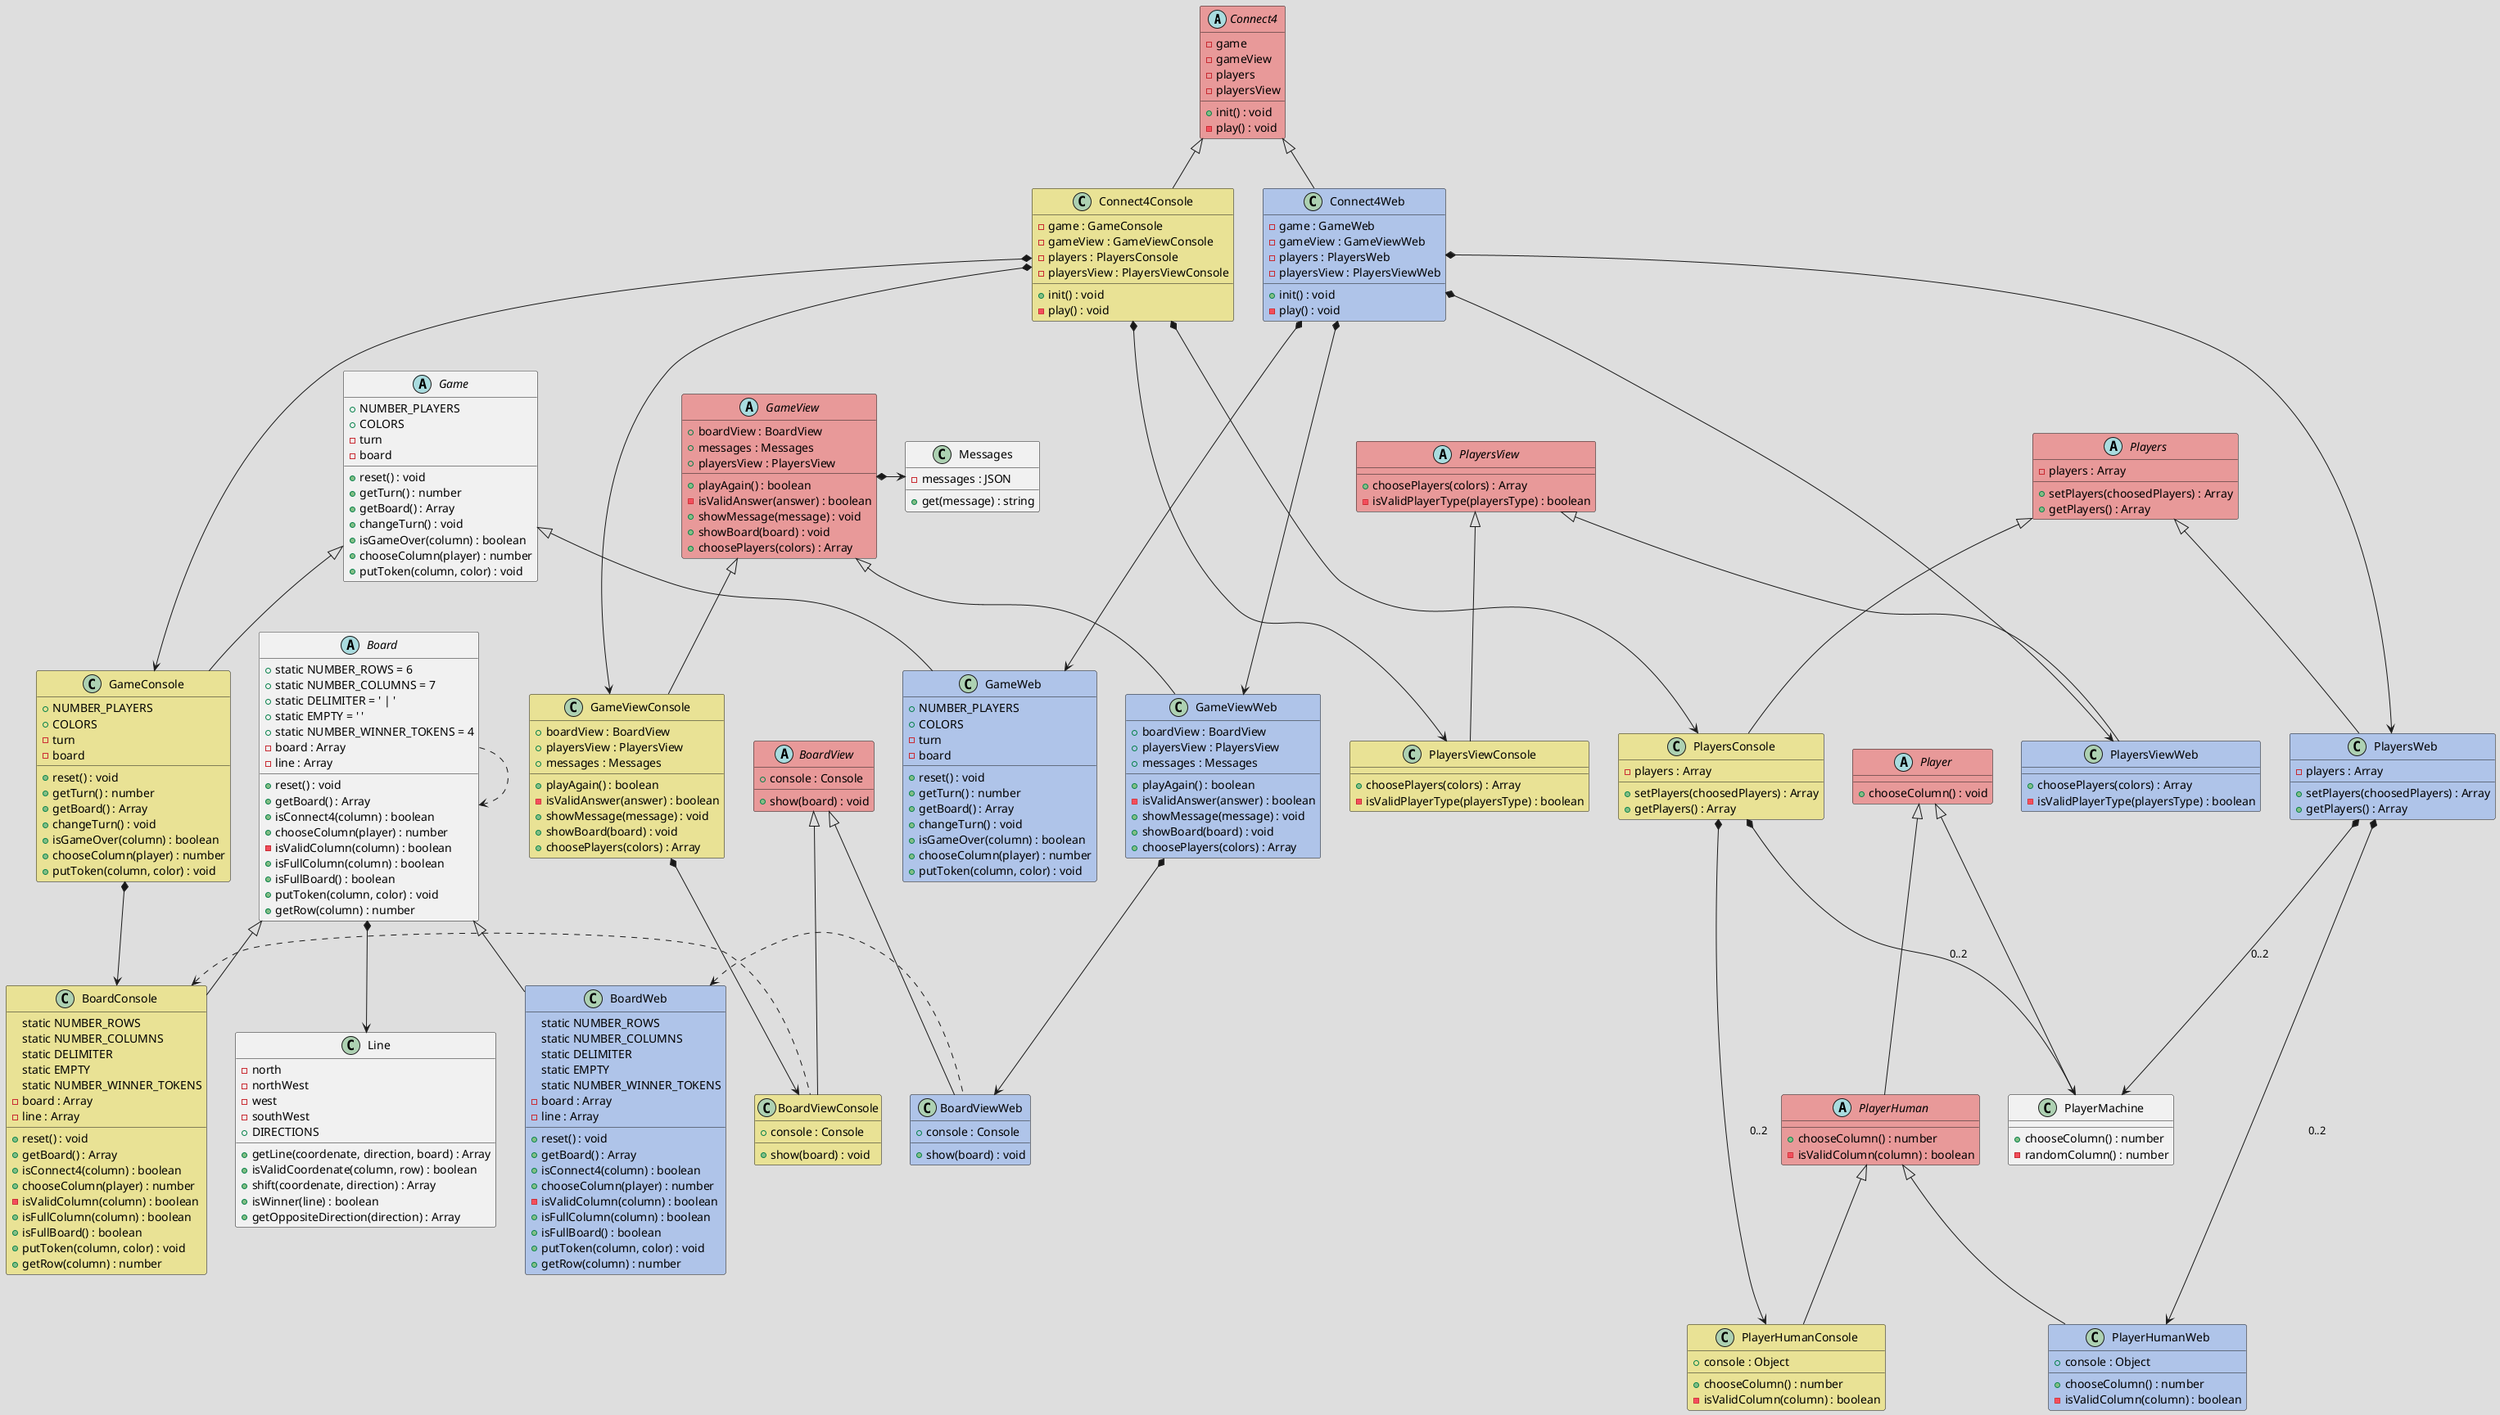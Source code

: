 @startuml "Classes Diagram"

skinparam backGroundColor #69696936

abstract class Connect4 #ff00004f {
  - game
  - gameView
  - players
  - playersView

  + init() : void
  - play() : void
}

class Connect4Console #ffea0054 extends Connect4 {
  - game : GameConsole
  - gameView : GameViewConsole
  - players : PlayersConsole
  - playersView : PlayersViewConsole

  + init() : void
  - play() : void
}

class Connect4Web #4e90ff54 extends Connect4 {
  - game : GameWeb
  - gameView : GameViewWeb
  - players : PlayersWeb
  - playersView : PlayersViewWeb

  + init() : void
  - play() : void
}

abstract class Game {
  + NUMBER_PLAYERS
  + COLORS
  - turn
  - board

  + reset() : void
  + getTurn() : number
  + getBoard() : Array
  + changeTurn() : void
  + isGameOver(column) : boolean
  + chooseColumn(player) : number
  + putToken(column, color) : void
}

class GameConsole #ffea0054 extends Game {
  + NUMBER_PLAYERS
  + COLORS
  - turn
  - board

  + reset() : void
  + getTurn() : number
  + getBoard() : Array
  + changeTurn() : void
  + isGameOver(column) : boolean
  + chooseColumn(player) : number
  + putToken(column, color) : void
}

class GameWeb #4e90ff54 extends Game {
  + NUMBER_PLAYERS
  + COLORS
  - turn
  - board

  + reset() : void
  + getTurn() : number
  + getBoard() : Array
  + changeTurn() : void
  + isGameOver(column) : boolean
  + chooseColumn(player) : number
  + putToken(column, color) : void
}

abstract class GameView #ff00004f {
  + boardView : BoardView
  + messages : Messages
  + playersView : PlayersView

  + playAgain() : boolean
  - isValidAnswer(answer) : boolean
  + showMessage(message) : void
  + showBoard(board) : void
  + choosePlayers(colors) : Array
}

class GameViewConsole #ffea0054 extends GameView {
  + boardView : BoardView
  + playersView : PlayersView
  + messages : Messages

  + playAgain() : boolean
  - isValidAnswer(answer) : boolean
  + showMessage(message) : void
  + showBoard(board) : void
  + choosePlayers(colors) : Array
}

class GameViewWeb #4e90ff54 extends GameView {
  + boardView : BoardView
  + playersView : PlayersView
  + messages : Messages

  + playAgain() : boolean
  - isValidAnswer(answer) : boolean
  + showMessage(message) : void
  + showBoard(board) : void
  + choosePlayers(colors) : Array
}

abstract class Board {
  + static NUMBER_ROWS = 6
  + static NUMBER_COLUMNS = 7
  + static DELIMITER = ' | '
  + static EMPTY = ' '
  + static NUMBER_WINNER_TOKENS = 4
  - board : Array
  - line : Array

  + reset() : void
  + getBoard() : Array
  + isConnect4(column) : boolean
  + chooseColumn(player) : number
  - isValidColumn(column) : boolean
  + isFullColumn(column) : boolean
  + isFullBoard() : boolean
  + putToken(column, color) : void
  + getRow(column) : number
}

class BoardConsole #ffea0054 extends Board {
  static NUMBER_ROWS
  static NUMBER_COLUMNS
  static DELIMITER
  static EMPTY
  static NUMBER_WINNER_TOKENS
  - board : Array
  - line : Array

  + reset() : void
  + getBoard() : Array
  + isConnect4(column) : boolean
  + chooseColumn(player) : number
  - isValidColumn(column) : boolean
  + isFullColumn(column) : boolean
  + isFullBoard() : boolean
  + putToken(column, color) : void
  + getRow(column) : number
}

class BoardWeb #4e90ff54 extends Board {
  static NUMBER_ROWS
  static NUMBER_COLUMNS
  static DELIMITER
  static EMPTY
  static NUMBER_WINNER_TOKENS
  - board : Array
  - line : Array

  + reset() : void
  + getBoard() : Array
  + isConnect4(column) : boolean
  + chooseColumn(player) : number
  - isValidColumn(column) : boolean
  + isFullColumn(column) : boolean
  + isFullBoard() : boolean
  + putToken(column, color) : void
  + getRow(column) : number
}

abstract class BoardView #ff00004f {
  + console : Console

  + show(board) : void
}

class BoardViewConsole #ffea0054 extends BoardView {
  + console : Console

  + show(board) : void
}

class BoardViewWeb #4e90ff54 extends BoardView {
  + console : Console

  + show(board) : void
}

abstract class Players #ff00004f {
  - players : Array

  + setPlayers(choosedPlayers) : Array
  + getPlayers() : Array
}

class PlayersConsole #ffea0054 extends Players {
  - players : Array

  + setPlayers(choosedPlayers) : Array
  + getPlayers() : Array
}

class PlayersWeb #4e90ff54 extends Players {
  - players : Array

  + setPlayers(choosedPlayers) : Array
  + getPlayers() : Array
}

abstract class PlayersView #ff00004f {
  + choosePlayers(colors) : Array
  - isValidPlayerType(playersType) : boolean
}

class PlayersViewConsole #ffea0054 extends PlayersView {
  + choosePlayers(colors) : Array
  - isValidPlayerType(playersType) : boolean
}

class PlayersViewWeb #4e90ff54 extends PlayersView {
  + choosePlayers(colors) : Array
  - isValidPlayerType(playersType) : boolean
}

abstract class Player #ff00004f {
  + chooseColumn() : void
}

abstract class PlayerHuman #ff00004f extends Player {
  + chooseColumn() : number
  - isValidColumn(column) : boolean
}

class PlayerHumanConsole #ffea0054 extends PlayerHuman {
  + console : Object

  + chooseColumn() : number
  - isValidColumn(column) : boolean
}

class PlayerHumanWeb #4e90ff54 extends PlayerHuman {
  + console : Object

  + chooseColumn() : number
  - isValidColumn(column) : boolean
}

class PlayerMachine extends Player {
  + chooseColumn() : number
  - randomColumn() : number
}

class Line {
  - north
  - northWest
  - west
  - southWest
  + DIRECTIONS

  + getLine(coordenate, direction, board) : Array
  + isValidCoordenate(column, row) : boolean
  + shift(coordenate, direction) : Array
  + isWinner(line) : boolean
  + getOppositeDirection(direction) : Array
}

class Messages {
  - messages : JSON

  + get(message) : string
}


GameConsole *-down-> BoardConsole

GameView *-> Messages

Board *-down-> Line
Board .> Board

Connect4Console *--down-> GameConsole
Connect4Console *--down-> PlayersConsole
Connect4Console *--down-> PlayersViewConsole
Connect4Console *--down-> GameViewConsole

Connect4Web *--down-> GameWeb
Connect4Web *--down-> PlayersWeb
Connect4Web *--down-> PlayersViewWeb
Connect4Web *--down-> GameViewWeb

GameViewConsole *-down-> BoardViewConsole

GameViewWeb *-down-> BoardViewWeb

BoardViewConsole .left.> BoardConsole

BoardViewWeb .left.> BoardWeb

PlayersConsole *--down-> PlayerHumanConsole : 0..2
PlayersConsole *-down-> PlayerMachine : 0..2

PlayersWeb *--down-> PlayerHumanWeb : 0..2
PlayersWeb *-down-> PlayerMachine : 0..2

@enduml